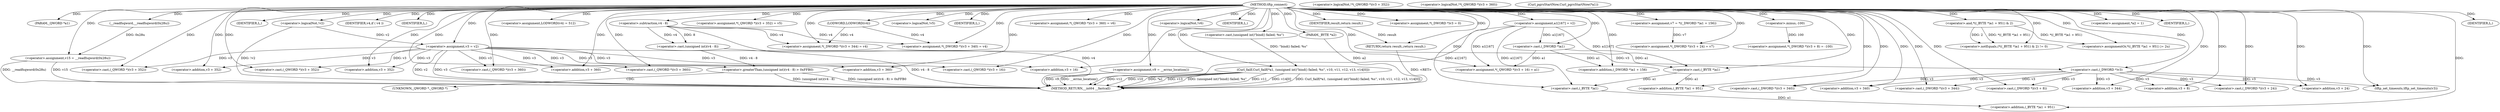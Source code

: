 digraph tftp_connect {  
"1000115" [label = "(METHOD,tftp_connect)" ]
"1000316" [label = "(METHOD_RETURN,__int64 __fastcall)" ]
"1000116" [label = "(PARAM,_QWORD *a1)" ]
"1000117" [label = "(PARAM,_BYTE *a2)" ]
"1000133" [label = "(<operator>.assignment,v15 = __readfsqword(0x28u))" ]
"1000135" [label = "(__readfsqword,__readfsqword(0x28u))" ]
"1000137" [label = "(<operator>.assignment,a1[167] = v2)" ]
"1000143" [label = "(<operator>.logicalNot,!v2)" ]
"1000145" [label = "(IDENTIFIER,L,)" ]
"1000146" [label = "(<operator>.assignment,v3 = v2)" ]
"1000150" [label = "(IDENTIFIER,v4,if ( v4 ))" ]
"1000152" [label = "(IDENTIFIER,L,)" ]
"1000154" [label = "(<operator>.greaterThan,(unsigned int)(v4 - 8) > 0xFFB0)" ]
"1000155" [label = "(<operator>.cast,(unsigned int)(v4 - 8))" ]
"1000157" [label = "(<operator>.subtraction,v4 - 8)" ]
"1000161" [label = "(RETURN,return result;,return result;)" ]
"1000162" [label = "(IDENTIFIER,result,return result;)" ]
"1000165" [label = "(<operator>.assignment,LODWORD(v4) = 512)" ]
"1000166" [label = "(LODWORD,LODWORD(v4))" ]
"1000170" [label = "(<operator>.logicalNot,!*(_QWORD *)(v3 + 352))" ]
"1000172" [label = "(<operator>.cast,(_QWORD *)(v3 + 352))" ]
"1000174" [label = "(<operator>.addition,v3 + 352)" ]
"1000178" [label = "(<operator>.assignment,*(_QWORD *)(v3 + 352) = v5)" ]
"1000180" [label = "(<operator>.cast,(_QWORD *)(v3 + 352))" ]
"1000182" [label = "(<operator>.addition,v3 + 352)" ]
"1000187" [label = "(<operator>.logicalNot,!v5)" ]
"1000189" [label = "(IDENTIFIER,L,)" ]
"1000191" [label = "(<operator>.logicalNot,!*(_QWORD *)(v3 + 360))" ]
"1000193" [label = "(<operator>.cast,(_QWORD *)(v3 + 360))" ]
"1000195" [label = "(<operator>.addition,v3 + 360)" ]
"1000199" [label = "(<operator>.assignment,*(_QWORD *)(v3 + 360) = v6)" ]
"1000201" [label = "(<operator>.cast,(_QWORD *)(v3 + 360))" ]
"1000203" [label = "(<operator>.addition,v3 + 360)" ]
"1000208" [label = "(<operator>.logicalNot,!v6)" ]
"1000210" [label = "(IDENTIFIER,L,)" ]
"1000211" [label = "(<operator>.assignment,v7 = *((_DWORD *)a1 + 156))" ]
"1000214" [label = "(<operator>.addition,(_DWORD *)a1 + 156)" ]
"1000215" [label = "(<operator>.cast,(_DWORD *)a1)" ]
"1000219" [label = "(<operator>.assignment,*(_QWORD *)(v3 + 16) = a1)" ]
"1000221" [label = "(<operator>.cast,(_QWORD *)(v3 + 16))" ]
"1000223" [label = "(<operator>.addition,v3 + 16)" ]
"1000227" [label = "(<operator>.assignment,*(_DWORD *)v3 = 0)" ]
"1000229" [label = "(<operator>.cast,(_DWORD *)v3)" ]
"1000233" [label = "(<operator>.assignment,*(_DWORD *)(v3 + 8) = -100)" ]
"1000235" [label = "(<operator>.cast,(_DWORD *)(v3 + 8))" ]
"1000237" [label = "(<operator>.addition,v3 + 8)" ]
"1000240" [label = "(<operator>.minus,-100)" ]
"1000242" [label = "(<operator>.assignment,*(_DWORD *)(v3 + 340) = v4)" ]
"1000244" [label = "(<operator>.cast,(_DWORD *)(v3 + 340))" ]
"1000246" [label = "(<operator>.addition,v3 + 340)" ]
"1000250" [label = "(<operator>.assignment,*(_DWORD *)(v3 + 344) = v4)" ]
"1000252" [label = "(<operator>.cast,(_DWORD *)(v3 + 344))" ]
"1000254" [label = "(<operator>.addition,v3 + 344)" ]
"1000258" [label = "(<operator>.assignment,*(_DWORD *)(v3 + 24) = v7)" ]
"1000260" [label = "(<operator>.cast,(_DWORD *)(v3 + 24))" ]
"1000262" [label = "(<operator>.addition,v3 + 24)" ]
"1000266" [label = "(tftp_set_timeouts,tftp_set_timeouts(v3))" ]
"1000269" [label = "(<operator>.notEquals,(*((_BYTE *)a1 + 951) & 2) != 0)" ]
"1000270" [label = "(<operator>.and,*((_BYTE *)a1 + 951) & 2)" ]
"1000272" [label = "(<operator>.addition,(_BYTE *)a1 + 951)" ]
"1000273" [label = "(<operator>.cast,(_BYTE *)a1)" ]
"1000281" [label = "(Curl_pgrsStartNow,Curl_pgrsStartNow(*a1))" ]
"1000284" [label = "(<operator>.assignment,*a2 = 1)" ]
"1000288" [label = "(IDENTIFIER,L,)" ]
"1000290" [label = "(<operators>.assignmentOr,*((_BYTE *)a1 + 951) |= 2u)" ]
"1000292" [label = "(<operator>.addition,(_BYTE *)a1 + 951)" ]
"1000293" [label = "(<operator>.cast,(_BYTE *)a1)" ]
"1000299" [label = "(<operator>.assignment,v9 = __errno_location())" ]
"1000302" [label = "(Curl_failf,Curl_failf(*a1, (unsigned int)\"bind() failed; %s\", v10, v11, v12, v13, v14[0]))" ]
"1000305" [label = "(<operator>.cast,(unsigned int)\"bind() failed; %s\")" ]
"1000315" [label = "(IDENTIFIER,L,)" ]
"1000173" [label = "(UNKNOWN,_QWORD *,_QWORD *)" ]
  "1000143" -> "1000316"  [ label = "DDG: !v2"] 
  "1000117" -> "1000316"  [ label = "DDG: a2"] 
  "1000302" -> "1000316"  [ label = "DDG: v10"] 
  "1000155" -> "1000316"  [ label = "DDG: v4 - 8"] 
  "1000299" -> "1000316"  [ label = "DDG: __errno_location()"] 
  "1000157" -> "1000316"  [ label = "DDG: v4"] 
  "1000137" -> "1000316"  [ label = "DDG: a1[167]"] 
  "1000302" -> "1000316"  [ label = "DDG: *a1"] 
  "1000302" -> "1000316"  [ label = "DDG: v13"] 
  "1000133" -> "1000316"  [ label = "DDG: __readfsqword(0x28u)"] 
  "1000299" -> "1000316"  [ label = "DDG: v9"] 
  "1000302" -> "1000316"  [ label = "DDG: (unsigned int)\"bind() failed; %s\""] 
  "1000302" -> "1000316"  [ label = "DDG: v11"] 
  "1000302" -> "1000316"  [ label = "DDG: v14[0]"] 
  "1000133" -> "1000316"  [ label = "DDG: v15"] 
  "1000302" -> "1000316"  [ label = "DDG: Curl_failf(*a1, (unsigned int)\"bind() failed; %s\", v10, v11, v12, v13, v14[0])"] 
  "1000146" -> "1000316"  [ label = "DDG: v2"] 
  "1000154" -> "1000316"  [ label = "DDG: (unsigned int)(v4 - 8)"] 
  "1000302" -> "1000316"  [ label = "DDG: v12"] 
  "1000146" -> "1000316"  [ label = "DDG: v3"] 
  "1000154" -> "1000316"  [ label = "DDG: (unsigned int)(v4 - 8) > 0xFFB0"] 
  "1000161" -> "1000316"  [ label = "DDG: <RET>"] 
  "1000115" -> "1000116"  [ label = "DDG: "] 
  "1000115" -> "1000117"  [ label = "DDG: "] 
  "1000135" -> "1000133"  [ label = "DDG: 0x28u"] 
  "1000115" -> "1000133"  [ label = "DDG: "] 
  "1000115" -> "1000135"  [ label = "DDG: "] 
  "1000115" -> "1000137"  [ label = "DDG: "] 
  "1000115" -> "1000143"  [ label = "DDG: "] 
  "1000115" -> "1000145"  [ label = "DDG: "] 
  "1000143" -> "1000146"  [ label = "DDG: v2"] 
  "1000115" -> "1000146"  [ label = "DDG: "] 
  "1000115" -> "1000150"  [ label = "DDG: "] 
  "1000115" -> "1000152"  [ label = "DDG: "] 
  "1000155" -> "1000154"  [ label = "DDG: v4 - 8"] 
  "1000157" -> "1000155"  [ label = "DDG: v4"] 
  "1000157" -> "1000155"  [ label = "DDG: 8"] 
  "1000115" -> "1000157"  [ label = "DDG: "] 
  "1000115" -> "1000154"  [ label = "DDG: "] 
  "1000162" -> "1000161"  [ label = "DDG: result"] 
  "1000115" -> "1000161"  [ label = "DDG: "] 
  "1000115" -> "1000162"  [ label = "DDG: "] 
  "1000115" -> "1000165"  [ label = "DDG: "] 
  "1000115" -> "1000166"  [ label = "DDG: "] 
  "1000146" -> "1000172"  [ label = "DDG: v3"] 
  "1000115" -> "1000172"  [ label = "DDG: "] 
  "1000146" -> "1000174"  [ label = "DDG: v3"] 
  "1000115" -> "1000174"  [ label = "DDG: "] 
  "1000115" -> "1000178"  [ label = "DDG: "] 
  "1000115" -> "1000180"  [ label = "DDG: "] 
  "1000146" -> "1000180"  [ label = "DDG: v3"] 
  "1000115" -> "1000182"  [ label = "DDG: "] 
  "1000146" -> "1000182"  [ label = "DDG: v3"] 
  "1000115" -> "1000187"  [ label = "DDG: "] 
  "1000115" -> "1000189"  [ label = "DDG: "] 
  "1000115" -> "1000193"  [ label = "DDG: "] 
  "1000146" -> "1000193"  [ label = "DDG: v3"] 
  "1000115" -> "1000195"  [ label = "DDG: "] 
  "1000146" -> "1000195"  [ label = "DDG: v3"] 
  "1000115" -> "1000199"  [ label = "DDG: "] 
  "1000115" -> "1000201"  [ label = "DDG: "] 
  "1000146" -> "1000201"  [ label = "DDG: v3"] 
  "1000115" -> "1000203"  [ label = "DDG: "] 
  "1000146" -> "1000203"  [ label = "DDG: v3"] 
  "1000115" -> "1000208"  [ label = "DDG: "] 
  "1000115" -> "1000210"  [ label = "DDG: "] 
  "1000115" -> "1000211"  [ label = "DDG: "] 
  "1000215" -> "1000214"  [ label = "DDG: a1"] 
  "1000137" -> "1000215"  [ label = "DDG: a1[167]"] 
  "1000115" -> "1000215"  [ label = "DDG: "] 
  "1000115" -> "1000214"  [ label = "DDG: "] 
  "1000215" -> "1000219"  [ label = "DDG: a1"] 
  "1000137" -> "1000219"  [ label = "DDG: a1[167]"] 
  "1000115" -> "1000219"  [ label = "DDG: "] 
  "1000115" -> "1000221"  [ label = "DDG: "] 
  "1000146" -> "1000221"  [ label = "DDG: v3"] 
  "1000115" -> "1000223"  [ label = "DDG: "] 
  "1000146" -> "1000223"  [ label = "DDG: v3"] 
  "1000115" -> "1000227"  [ label = "DDG: "] 
  "1000115" -> "1000229"  [ label = "DDG: "] 
  "1000146" -> "1000229"  [ label = "DDG: v3"] 
  "1000240" -> "1000233"  [ label = "DDG: 100"] 
  "1000229" -> "1000235"  [ label = "DDG: v3"] 
  "1000115" -> "1000235"  [ label = "DDG: "] 
  "1000229" -> "1000237"  [ label = "DDG: v3"] 
  "1000115" -> "1000237"  [ label = "DDG: "] 
  "1000115" -> "1000240"  [ label = "DDG: "] 
  "1000166" -> "1000242"  [ label = "DDG: v4"] 
  "1000157" -> "1000242"  [ label = "DDG: v4"] 
  "1000115" -> "1000242"  [ label = "DDG: "] 
  "1000115" -> "1000244"  [ label = "DDG: "] 
  "1000229" -> "1000244"  [ label = "DDG: v3"] 
  "1000115" -> "1000246"  [ label = "DDG: "] 
  "1000229" -> "1000246"  [ label = "DDG: v3"] 
  "1000115" -> "1000250"  [ label = "DDG: "] 
  "1000166" -> "1000250"  [ label = "DDG: v4"] 
  "1000157" -> "1000250"  [ label = "DDG: v4"] 
  "1000115" -> "1000252"  [ label = "DDG: "] 
  "1000229" -> "1000252"  [ label = "DDG: v3"] 
  "1000115" -> "1000254"  [ label = "DDG: "] 
  "1000229" -> "1000254"  [ label = "DDG: v3"] 
  "1000211" -> "1000258"  [ label = "DDG: v7"] 
  "1000115" -> "1000258"  [ label = "DDG: "] 
  "1000115" -> "1000260"  [ label = "DDG: "] 
  "1000229" -> "1000260"  [ label = "DDG: v3"] 
  "1000115" -> "1000262"  [ label = "DDG: "] 
  "1000229" -> "1000262"  [ label = "DDG: v3"] 
  "1000115" -> "1000266"  [ label = "DDG: "] 
  "1000229" -> "1000266"  [ label = "DDG: v3"] 
  "1000270" -> "1000269"  [ label = "DDG: *((_BYTE *)a1 + 951)"] 
  "1000270" -> "1000269"  [ label = "DDG: 2"] 
  "1000273" -> "1000272"  [ label = "DDG: a1"] 
  "1000137" -> "1000273"  [ label = "DDG: a1[167]"] 
  "1000115" -> "1000273"  [ label = "DDG: "] 
  "1000215" -> "1000273"  [ label = "DDG: a1"] 
  "1000115" -> "1000272"  [ label = "DDG: "] 
  "1000115" -> "1000270"  [ label = "DDG: "] 
  "1000115" -> "1000269"  [ label = "DDG: "] 
  "1000115" -> "1000284"  [ label = "DDG: "] 
  "1000115" -> "1000288"  [ label = "DDG: "] 
  "1000115" -> "1000290"  [ label = "DDG: "] 
  "1000270" -> "1000290"  [ label = "DDG: *((_BYTE *)a1 + 951)"] 
  "1000293" -> "1000292"  [ label = "DDG: a1"] 
  "1000137" -> "1000293"  [ label = "DDG: a1[167]"] 
  "1000273" -> "1000293"  [ label = "DDG: a1"] 
  "1000115" -> "1000293"  [ label = "DDG: "] 
  "1000115" -> "1000292"  [ label = "DDG: "] 
  "1000115" -> "1000299"  [ label = "DDG: "] 
  "1000305" -> "1000302"  [ label = "DDG: \"bind() failed; %s\""] 
  "1000115" -> "1000305"  [ label = "DDG: "] 
  "1000115" -> "1000302"  [ label = "DDG: "] 
  "1000115" -> "1000315"  [ label = "DDG: "] 
  "1000154" -> "1000173"  [ label = "CDG: "] 
}
